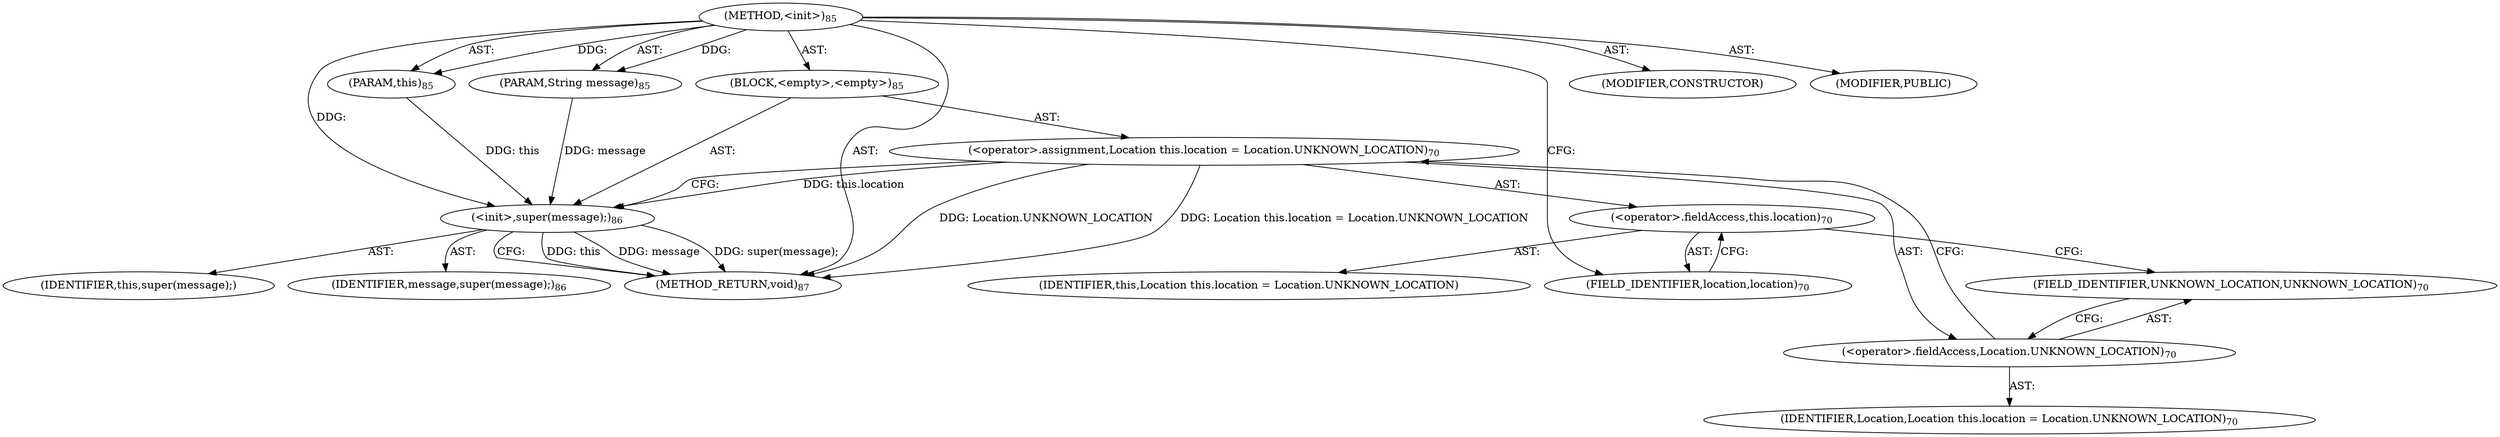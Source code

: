 digraph "&lt;init&gt;" {  
"111669149697" [label = <(METHOD,&lt;init&gt;)<SUB>85</SUB>> ]
"115964116997" [label = <(PARAM,this)<SUB>85</SUB>> ]
"115964117003" [label = <(PARAM,String message)<SUB>85</SUB>> ]
"25769803777" [label = <(BLOCK,&lt;empty&gt;,&lt;empty&gt;)<SUB>85</SUB>> ]
"30064771083" [label = <(&lt;operator&gt;.assignment,Location this.location = Location.UNKNOWN_LOCATION)<SUB>70</SUB>> ]
"30064771084" [label = <(&lt;operator&gt;.fieldAccess,this.location)<SUB>70</SUB>> ]
"68719476761" [label = <(IDENTIFIER,this,Location this.location = Location.UNKNOWN_LOCATION)> ]
"55834574850" [label = <(FIELD_IDENTIFIER,location,location)<SUB>70</SUB>> ]
"30064771085" [label = <(&lt;operator&gt;.fieldAccess,Location.UNKNOWN_LOCATION)<SUB>70</SUB>> ]
"68719476762" [label = <(IDENTIFIER,Location,Location this.location = Location.UNKNOWN_LOCATION)<SUB>70</SUB>> ]
"55834574851" [label = <(FIELD_IDENTIFIER,UNKNOWN_LOCATION,UNKNOWN_LOCATION)<SUB>70</SUB>> ]
"30064771073" [label = <(&lt;init&gt;,super(message);)<SUB>86</SUB>> ]
"68719476741" [label = <(IDENTIFIER,this,super(message);)> ]
"68719476752" [label = <(IDENTIFIER,message,super(message);)<SUB>86</SUB>> ]
"133143986180" [label = <(MODIFIER,CONSTRUCTOR)> ]
"133143986181" [label = <(MODIFIER,PUBLIC)> ]
"128849018881" [label = <(METHOD_RETURN,void)<SUB>87</SUB>> ]
  "111669149697" -> "115964116997"  [ label = "AST: "] 
  "111669149697" -> "115964117003"  [ label = "AST: "] 
  "111669149697" -> "25769803777"  [ label = "AST: "] 
  "111669149697" -> "133143986180"  [ label = "AST: "] 
  "111669149697" -> "133143986181"  [ label = "AST: "] 
  "111669149697" -> "128849018881"  [ label = "AST: "] 
  "25769803777" -> "30064771083"  [ label = "AST: "] 
  "25769803777" -> "30064771073"  [ label = "AST: "] 
  "30064771083" -> "30064771084"  [ label = "AST: "] 
  "30064771083" -> "30064771085"  [ label = "AST: "] 
  "30064771084" -> "68719476761"  [ label = "AST: "] 
  "30064771084" -> "55834574850"  [ label = "AST: "] 
  "30064771085" -> "68719476762"  [ label = "AST: "] 
  "30064771085" -> "55834574851"  [ label = "AST: "] 
  "30064771073" -> "68719476741"  [ label = "AST: "] 
  "30064771073" -> "68719476752"  [ label = "AST: "] 
  "30064771083" -> "30064771073"  [ label = "CFG: "] 
  "30064771073" -> "128849018881"  [ label = "CFG: "] 
  "30064771084" -> "55834574851"  [ label = "CFG: "] 
  "30064771085" -> "30064771083"  [ label = "CFG: "] 
  "55834574850" -> "30064771084"  [ label = "CFG: "] 
  "55834574851" -> "30064771085"  [ label = "CFG: "] 
  "111669149697" -> "55834574850"  [ label = "CFG: "] 
  "30064771083" -> "128849018881"  [ label = "DDG: Location.UNKNOWN_LOCATION"] 
  "30064771083" -> "128849018881"  [ label = "DDG: Location this.location = Location.UNKNOWN_LOCATION"] 
  "30064771073" -> "128849018881"  [ label = "DDG: this"] 
  "30064771073" -> "128849018881"  [ label = "DDG: message"] 
  "30064771073" -> "128849018881"  [ label = "DDG: super(message);"] 
  "111669149697" -> "115964116997"  [ label = "DDG: "] 
  "111669149697" -> "115964117003"  [ label = "DDG: "] 
  "115964116997" -> "30064771073"  [ label = "DDG: this"] 
  "30064771083" -> "30064771073"  [ label = "DDG: this.location"] 
  "111669149697" -> "30064771073"  [ label = "DDG: "] 
  "115964117003" -> "30064771073"  [ label = "DDG: message"] 
}
